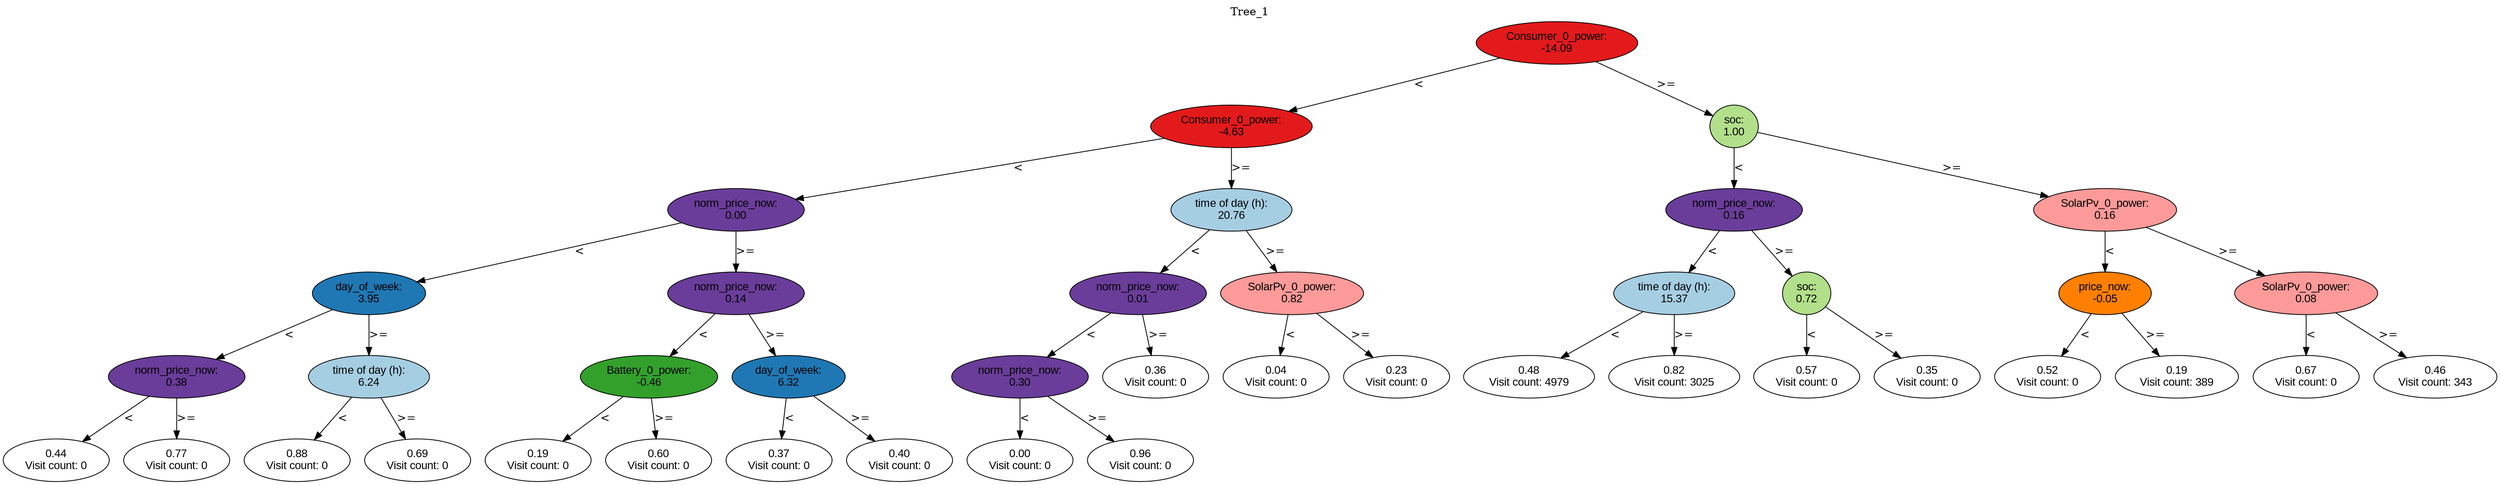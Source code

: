 digraph BST {
    node [fontname="Arial" style=filled colorscheme=paired12];
    0 [ label = "Consumer_0_power:
-14.09" fillcolor=6];
    1 [ label = "Consumer_0_power:
-4.63" fillcolor=6];
    2 [ label = "norm_price_now:
0.00" fillcolor=10];
    3 [ label = "day_of_week:
3.95" fillcolor=2];
    4 [ label = "norm_price_now:
0.38" fillcolor=10];
    5 [ label = "0.44
Visit count: 0" fillcolor=white];
    6 [ label = "0.77
Visit count: 0" fillcolor=white];
    7 [ label = "time of day (h):
6.24" fillcolor=1];
    8 [ label = "0.88
Visit count: 0" fillcolor=white];
    9 [ label = "0.69
Visit count: 0" fillcolor=white];
    10 [ label = "norm_price_now:
0.14" fillcolor=10];
    11 [ label = "Battery_0_power:
-0.46" fillcolor=4];
    12 [ label = "0.19
Visit count: 0" fillcolor=white];
    13 [ label = "0.60
Visit count: 0" fillcolor=white];
    14 [ label = "day_of_week:
6.32" fillcolor=2];
    15 [ label = "0.37
Visit count: 0" fillcolor=white];
    16 [ label = "0.40
Visit count: 0" fillcolor=white];
    17 [ label = "time of day (h):
20.76" fillcolor=1];
    18 [ label = "norm_price_now:
0.01" fillcolor=10];
    19 [ label = "norm_price_now:
0.30" fillcolor=10];
    20 [ label = "0.00
Visit count: 0" fillcolor=white];
    21 [ label = "0.96
Visit count: 0" fillcolor=white];
    22 [ label = "0.36
Visit count: 0" fillcolor=white];
    23 [ label = "SolarPv_0_power:
0.82" fillcolor=5];
    24 [ label = "0.04
Visit count: 0" fillcolor=white];
    25 [ label = "0.23
Visit count: 0" fillcolor=white];
    26 [ label = "soc:
1.00" fillcolor=3];
    27 [ label = "norm_price_now:
0.16" fillcolor=10];
    28 [ label = "time of day (h):
15.37" fillcolor=1];
    29 [ label = "0.48
Visit count: 4979" fillcolor=white];
    30 [ label = "0.82
Visit count: 3025" fillcolor=white];
    31 [ label = "soc:
0.72" fillcolor=3];
    32 [ label = "0.57
Visit count: 0" fillcolor=white];
    33 [ label = "0.35
Visit count: 0" fillcolor=white];
    34 [ label = "SolarPv_0_power:
0.16" fillcolor=5];
    35 [ label = "price_now:
-0.05" fillcolor=8];
    36 [ label = "0.52
Visit count: 0" fillcolor=white];
    37 [ label = "0.19
Visit count: 389" fillcolor=white];
    38 [ label = "SolarPv_0_power:
0.08" fillcolor=5];
    39 [ label = "0.67
Visit count: 0" fillcolor=white];
    40 [ label = "0.46
Visit count: 343" fillcolor=white];

    0  -> 1[ label = "<"];
    0  -> 26[ label = ">="];
    1  -> 2[ label = "<"];
    1  -> 17[ label = ">="];
    2  -> 3[ label = "<"];
    2  -> 10[ label = ">="];
    3  -> 4[ label = "<"];
    3  -> 7[ label = ">="];
    4  -> 5[ label = "<"];
    4  -> 6[ label = ">="];
    7  -> 8[ label = "<"];
    7  -> 9[ label = ">="];
    10  -> 11[ label = "<"];
    10  -> 14[ label = ">="];
    11  -> 12[ label = "<"];
    11  -> 13[ label = ">="];
    14  -> 15[ label = "<"];
    14  -> 16[ label = ">="];
    17  -> 18[ label = "<"];
    17  -> 23[ label = ">="];
    18  -> 19[ label = "<"];
    18  -> 22[ label = ">="];
    19  -> 20[ label = "<"];
    19  -> 21[ label = ">="];
    23  -> 24[ label = "<"];
    23  -> 25[ label = ">="];
    26  -> 27[ label = "<"];
    26  -> 34[ label = ">="];
    27  -> 28[ label = "<"];
    27  -> 31[ label = ">="];
    28  -> 29[ label = "<"];
    28  -> 30[ label = ">="];
    31  -> 32[ label = "<"];
    31  -> 33[ label = ">="];
    34  -> 35[ label = "<"];
    34  -> 38[ label = ">="];
    35  -> 36[ label = "<"];
    35  -> 37[ label = ">="];
    38  -> 39[ label = "<"];
    38  -> 40[ label = ">="];

    labelloc="t";
    label="Tree_1";
}